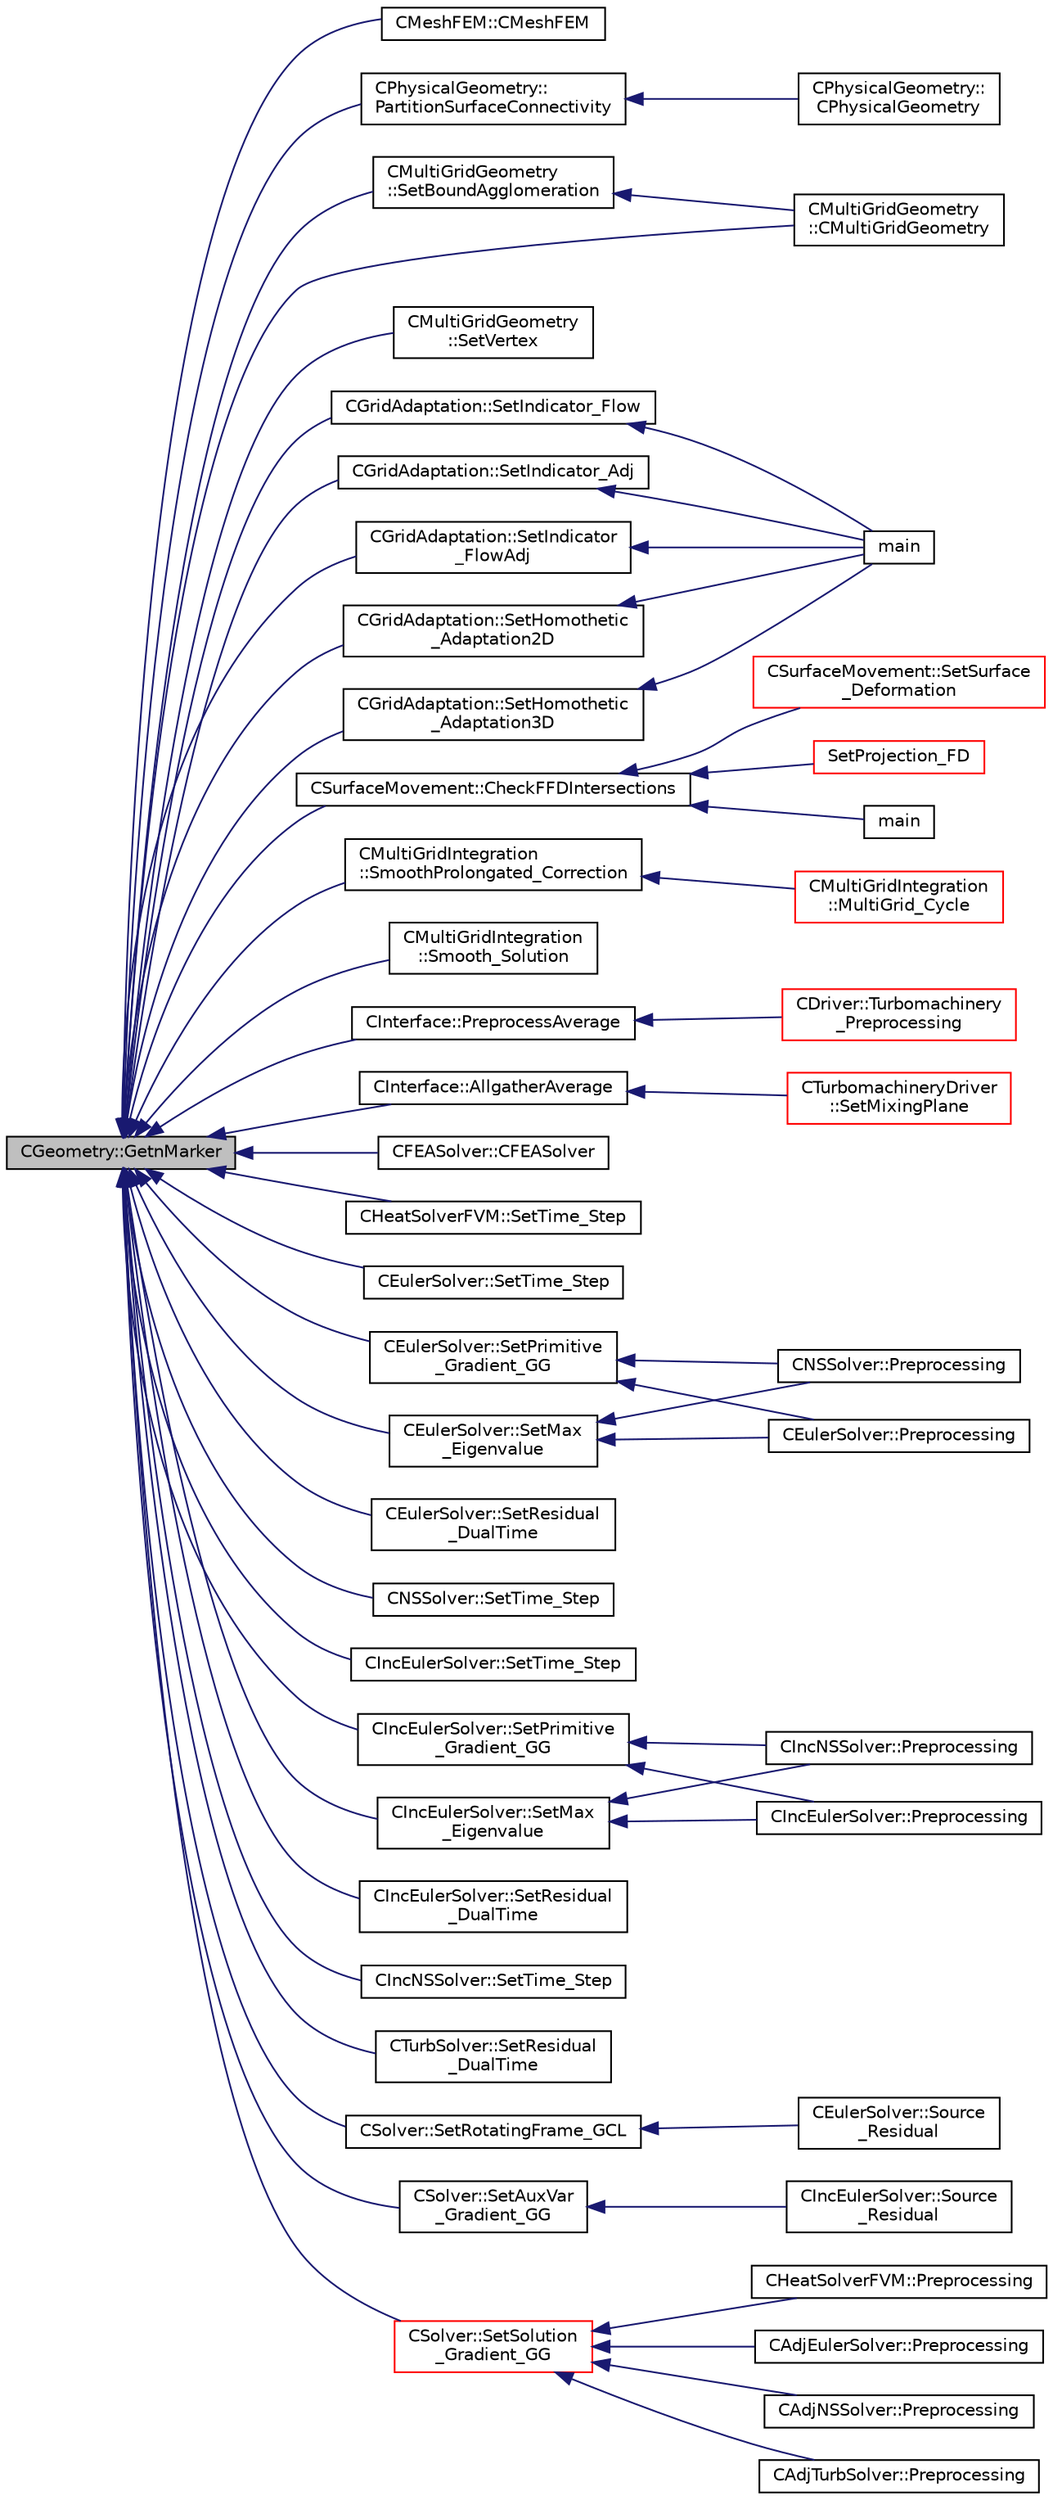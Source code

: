 digraph "CGeometry::GetnMarker"
{
  edge [fontname="Helvetica",fontsize="10",labelfontname="Helvetica",labelfontsize="10"];
  node [fontname="Helvetica",fontsize="10",shape=record];
  rankdir="LR";
  Node1067 [label="CGeometry::GetnMarker",height=0.2,width=0.4,color="black", fillcolor="grey75", style="filled", fontcolor="black"];
  Node1067 -> Node1068 [dir="back",color="midnightblue",fontsize="10",style="solid",fontname="Helvetica"];
  Node1068 [label="CMeshFEM::CMeshFEM",height=0.2,width=0.4,color="black", fillcolor="white", style="filled",URL="$class_c_mesh_f_e_m.html#ae74b12670fb49ad4d28836d9fc2aab8d",tooltip="Redistributes the grid over the ranks and creates the halo layer. "];
  Node1067 -> Node1069 [dir="back",color="midnightblue",fontsize="10",style="solid",fontname="Helvetica"];
  Node1069 [label="CPhysicalGeometry::\lPartitionSurfaceConnectivity",height=0.2,width=0.4,color="black", fillcolor="white", style="filled",URL="$class_c_physical_geometry.html#abb92b4ce2bf3bf4448180558a1dee85a",tooltip="Partition the marker connectivity held on the master rank according to a linear partitioning. "];
  Node1069 -> Node1070 [dir="back",color="midnightblue",fontsize="10",style="solid",fontname="Helvetica"];
  Node1070 [label="CPhysicalGeometry::\lCPhysicalGeometry",height=0.2,width=0.4,color="black", fillcolor="white", style="filled",URL="$class_c_physical_geometry.html#addad3f466423ba9243a396763d442f9a",tooltip="Accepts a geometry container holding a linearly partitioned grid with coloring performed by ParMETIS..."];
  Node1067 -> Node1071 [dir="back",color="midnightblue",fontsize="10",style="solid",fontname="Helvetica"];
  Node1071 [label="CMultiGridGeometry\l::CMultiGridGeometry",height=0.2,width=0.4,color="black", fillcolor="white", style="filled",URL="$class_c_multi_grid_geometry.html#aa56934c8f8531c82b306a47b4de9685f",tooltip="Constructor of the class. "];
  Node1067 -> Node1072 [dir="back",color="midnightblue",fontsize="10",style="solid",fontname="Helvetica"];
  Node1072 [label="CMultiGridGeometry\l::SetBoundAgglomeration",height=0.2,width=0.4,color="black", fillcolor="white", style="filled",URL="$class_c_multi_grid_geometry.html#a7f01a0e615971be927da2ccad9cb9e10",tooltip="Determine if a CVPoint van be agglomerated, if it have the same marker point as the seed..."];
  Node1072 -> Node1071 [dir="back",color="midnightblue",fontsize="10",style="solid",fontname="Helvetica"];
  Node1067 -> Node1073 [dir="back",color="midnightblue",fontsize="10",style="solid",fontname="Helvetica"];
  Node1073 [label="CMultiGridGeometry\l::SetVertex",height=0.2,width=0.4,color="black", fillcolor="white", style="filled",URL="$class_c_multi_grid_geometry.html#ab2098547b20e74eb59c99815b16def58",tooltip="Set boundary vertex. "];
  Node1067 -> Node1074 [dir="back",color="midnightblue",fontsize="10",style="solid",fontname="Helvetica"];
  Node1074 [label="CGridAdaptation::SetHomothetic\l_Adaptation2D",height=0.2,width=0.4,color="black", fillcolor="white", style="filled",URL="$class_c_grid_adaptation.html#a5257243a7c3cf080344a61d7a5bd8086",tooltip="Do a complete adaptation of the computational grid using a homothetic technique (2D). "];
  Node1074 -> Node1075 [dir="back",color="midnightblue",fontsize="10",style="solid",fontname="Helvetica"];
  Node1075 [label="main",height=0.2,width=0.4,color="black", fillcolor="white", style="filled",URL="$_s_u2___m_s_h_8cpp.html#a0ddf1224851353fc92bfbff6f499fa97"];
  Node1067 -> Node1076 [dir="back",color="midnightblue",fontsize="10",style="solid",fontname="Helvetica"];
  Node1076 [label="CGridAdaptation::SetHomothetic\l_Adaptation3D",height=0.2,width=0.4,color="black", fillcolor="white", style="filled",URL="$class_c_grid_adaptation.html#a9f2b95697dbf07724fae0b65e19323b7",tooltip="Do a complete adaptation of the computational grid using a homothetic technique (3D). "];
  Node1076 -> Node1075 [dir="back",color="midnightblue",fontsize="10",style="solid",fontname="Helvetica"];
  Node1067 -> Node1077 [dir="back",color="midnightblue",fontsize="10",style="solid",fontname="Helvetica"];
  Node1077 [label="CGridAdaptation::SetIndicator_Flow",height=0.2,width=0.4,color="black", fillcolor="white", style="filled",URL="$class_c_grid_adaptation.html#a3212acb4ef87d1b62e0f7bc752122be1",tooltip="Do a complete adaptation of the computational grid. "];
  Node1077 -> Node1075 [dir="back",color="midnightblue",fontsize="10",style="solid",fontname="Helvetica"];
  Node1067 -> Node1078 [dir="back",color="midnightblue",fontsize="10",style="solid",fontname="Helvetica"];
  Node1078 [label="CGridAdaptation::SetIndicator_Adj",height=0.2,width=0.4,color="black", fillcolor="white", style="filled",URL="$class_c_grid_adaptation.html#ac267e271af49d371ca5b36caf55416a0",tooltip="Do a complete adaptation of the computational grid. "];
  Node1078 -> Node1075 [dir="back",color="midnightblue",fontsize="10",style="solid",fontname="Helvetica"];
  Node1067 -> Node1079 [dir="back",color="midnightblue",fontsize="10",style="solid",fontname="Helvetica"];
  Node1079 [label="CGridAdaptation::SetIndicator\l_FlowAdj",height=0.2,width=0.4,color="black", fillcolor="white", style="filled",URL="$class_c_grid_adaptation.html#a8819a8390c6e8411a99959ef2b65d46b",tooltip="Do a complete adaptation of the computational grid. "];
  Node1079 -> Node1075 [dir="back",color="midnightblue",fontsize="10",style="solid",fontname="Helvetica"];
  Node1067 -> Node1080 [dir="back",color="midnightblue",fontsize="10",style="solid",fontname="Helvetica"];
  Node1080 [label="CSurfaceMovement::CheckFFDIntersections",height=0.2,width=0.4,color="black", fillcolor="white", style="filled",URL="$class_c_surface_movement.html#a55d4d6d2c26f414b4c21e915062684f4",tooltip="Check the intersections of the FFD with the surface. "];
  Node1080 -> Node1081 [dir="back",color="midnightblue",fontsize="10",style="solid",fontname="Helvetica"];
  Node1081 [label="CSurfaceMovement::SetSurface\l_Deformation",height=0.2,width=0.4,color="red", fillcolor="white", style="filled",URL="$class_c_surface_movement.html#a23bec9fbe1bcd7f6117100de93381ac3",tooltip="Set the surface/boundary deformation. "];
  Node1080 -> Node1088 [dir="back",color="midnightblue",fontsize="10",style="solid",fontname="Helvetica"];
  Node1088 [label="SetProjection_FD",height=0.2,width=0.4,color="red", fillcolor="white", style="filled",URL="$_s_u2___d_o_t_8cpp.html#a5c5163a755085e03f1dfa23aeb7e21f2",tooltip="Projection of the surface sensitivity using finite differences (FD). "];
  Node1080 -> Node1089 [dir="back",color="midnightblue",fontsize="10",style="solid",fontname="Helvetica"];
  Node1089 [label="main",height=0.2,width=0.4,color="black", fillcolor="white", style="filled",URL="$_s_u2___g_e_o_8cpp.html#a0ddf1224851353fc92bfbff6f499fa97"];
  Node1067 -> Node1090 [dir="back",color="midnightblue",fontsize="10",style="solid",fontname="Helvetica"];
  Node1090 [label="CMultiGridIntegration\l::SmoothProlongated_Correction",height=0.2,width=0.4,color="black", fillcolor="white", style="filled",URL="$class_c_multi_grid_integration.html#a81e4ca17ee9ecfabbad247e0b7e5f046",tooltip="Do an implicit smoothing of the prolongated correction. "];
  Node1090 -> Node1091 [dir="back",color="midnightblue",fontsize="10",style="solid",fontname="Helvetica"];
  Node1091 [label="CMultiGridIntegration\l::MultiGrid_Cycle",height=0.2,width=0.4,color="red", fillcolor="white", style="filled",URL="$class_c_multi_grid_integration.html#aa9a52a00a3417c465307ae6aea035f41",tooltip="Perform a Full-Approximation Storage (FAS) Multigrid. "];
  Node1067 -> Node1093 [dir="back",color="midnightblue",fontsize="10",style="solid",fontname="Helvetica"];
  Node1093 [label="CMultiGridIntegration\l::Smooth_Solution",height=0.2,width=0.4,color="black", fillcolor="white", style="filled",URL="$class_c_multi_grid_integration.html#a349e4bcdcd6dee47d798e23a95629be6",tooltip="Do an implicit smoothing of the solution. "];
  Node1067 -> Node1094 [dir="back",color="midnightblue",fontsize="10",style="solid",fontname="Helvetica"];
  Node1094 [label="CInterface::PreprocessAverage",height=0.2,width=0.4,color="black", fillcolor="white", style="filled",URL="$class_c_interface.html#afeec706802639636cbfeddbb1c7a5af5",tooltip="Transfer pre-processing for the mixing plane inteface. "];
  Node1094 -> Node1095 [dir="back",color="midnightblue",fontsize="10",style="solid",fontname="Helvetica"];
  Node1095 [label="CDriver::Turbomachinery\l_Preprocessing",height=0.2,width=0.4,color="red", fillcolor="white", style="filled",URL="$class_c_driver.html#a9189caa3851cae4f1c52d5a7a00e5b27",tooltip="Initiate value for static mesh movement such as the gridVel for the ROTATING frame. "];
  Node1067 -> Node1096 [dir="back",color="midnightblue",fontsize="10",style="solid",fontname="Helvetica"];
  Node1096 [label="CInterface::AllgatherAverage",height=0.2,width=0.4,color="black", fillcolor="white", style="filled",URL="$class_c_interface.html#acd81c9bcb7314ccfa0b5b4f1e9fdb1e5",tooltip="Interpolate data and scatter it into different processors, for matching meshes. "];
  Node1096 -> Node1097 [dir="back",color="midnightblue",fontsize="10",style="solid",fontname="Helvetica"];
  Node1097 [label="CTurbomachineryDriver\l::SetMixingPlane",height=0.2,width=0.4,color="red", fillcolor="white", style="filled",URL="$class_c_turbomachinery_driver.html#af126a06c5430c9b7b75ca876fdb96a4f",tooltip="Set Mixing Plane interface within multiple zones. "];
  Node1067 -> Node1099 [dir="back",color="midnightblue",fontsize="10",style="solid",fontname="Helvetica"];
  Node1099 [label="CFEASolver::CFEASolver",height=0.2,width=0.4,color="black", fillcolor="white", style="filled",URL="$class_c_f_e_a_solver.html#a1d4c7d17d9c7143d3079fc78fae1599d"];
  Node1067 -> Node1100 [dir="back",color="midnightblue",fontsize="10",style="solid",fontname="Helvetica"];
  Node1100 [label="CHeatSolverFVM::SetTime_Step",height=0.2,width=0.4,color="black", fillcolor="white", style="filled",URL="$class_c_heat_solver_f_v_m.html#a5d2dc86ae38a3f979cfce8bf7bccdaa8",tooltip="A virtual member. "];
  Node1067 -> Node1101 [dir="back",color="midnightblue",fontsize="10",style="solid",fontname="Helvetica"];
  Node1101 [label="CEulerSolver::SetTime_Step",height=0.2,width=0.4,color="black", fillcolor="white", style="filled",URL="$class_c_euler_solver.html#aeed500154a5961eb2bfbd2e646a9b25f",tooltip="Compute the time step for solving the Euler equations. "];
  Node1067 -> Node1102 [dir="back",color="midnightblue",fontsize="10",style="solid",fontname="Helvetica"];
  Node1102 [label="CEulerSolver::SetMax\l_Eigenvalue",height=0.2,width=0.4,color="black", fillcolor="white", style="filled",URL="$class_c_euler_solver.html#a76f7fdf349ae41c6f0cf4df82b571fb1",tooltip="Compute the max eigenvalue. "];
  Node1102 -> Node1103 [dir="back",color="midnightblue",fontsize="10",style="solid",fontname="Helvetica"];
  Node1103 [label="CEulerSolver::Preprocessing",height=0.2,width=0.4,color="black", fillcolor="white", style="filled",URL="$class_c_euler_solver.html#a8b89e1bfce33284c2d8f5f00f82f3f3f",tooltip="Compute primitive variables and their gradients. "];
  Node1102 -> Node1104 [dir="back",color="midnightblue",fontsize="10",style="solid",fontname="Helvetica"];
  Node1104 [label="CNSSolver::Preprocessing",height=0.2,width=0.4,color="black", fillcolor="white", style="filled",URL="$class_c_n_s_solver.html#a028c83d18cf8520dff2f9628d8a04e4b",tooltip="Restart residual and compute gradients. "];
  Node1067 -> Node1105 [dir="back",color="midnightblue",fontsize="10",style="solid",fontname="Helvetica"];
  Node1105 [label="CEulerSolver::SetPrimitive\l_Gradient_GG",height=0.2,width=0.4,color="black", fillcolor="white", style="filled",URL="$class_c_euler_solver.html#a74fb3b502b83371fcf0728ec546e039b",tooltip="Compute the gradient of the primitive variables using Green-Gauss method, and stores the result in th..."];
  Node1105 -> Node1103 [dir="back",color="midnightblue",fontsize="10",style="solid",fontname="Helvetica"];
  Node1105 -> Node1104 [dir="back",color="midnightblue",fontsize="10",style="solid",fontname="Helvetica"];
  Node1067 -> Node1106 [dir="back",color="midnightblue",fontsize="10",style="solid",fontname="Helvetica"];
  Node1106 [label="CEulerSolver::SetResidual\l_DualTime",height=0.2,width=0.4,color="black", fillcolor="white", style="filled",URL="$class_c_euler_solver.html#acf976fa717df7f886c2004e55b6a3afc",tooltip="Set the total residual adding the term that comes from the Dual Time Strategy. "];
  Node1067 -> Node1107 [dir="back",color="midnightblue",fontsize="10",style="solid",fontname="Helvetica"];
  Node1107 [label="CNSSolver::SetTime_Step",height=0.2,width=0.4,color="black", fillcolor="white", style="filled",URL="$class_c_n_s_solver.html#a340a62e197f7386736db85967e586804",tooltip="Compute the time step for solving the Navier-Stokes equations with turbulence model. "];
  Node1067 -> Node1108 [dir="back",color="midnightblue",fontsize="10",style="solid",fontname="Helvetica"];
  Node1108 [label="CIncEulerSolver::SetTime_Step",height=0.2,width=0.4,color="black", fillcolor="white", style="filled",URL="$class_c_inc_euler_solver.html#a875187880aa80b37f7d200526f9883ba",tooltip="Compute the time step for solving the Euler equations. "];
  Node1067 -> Node1109 [dir="back",color="midnightblue",fontsize="10",style="solid",fontname="Helvetica"];
  Node1109 [label="CIncEulerSolver::SetMax\l_Eigenvalue",height=0.2,width=0.4,color="black", fillcolor="white", style="filled",URL="$class_c_inc_euler_solver.html#ab804c5648aa5dd71ea12a57997167984",tooltip="Compute the max eigenvalue. "];
  Node1109 -> Node1110 [dir="back",color="midnightblue",fontsize="10",style="solid",fontname="Helvetica"];
  Node1110 [label="CIncEulerSolver::Preprocessing",height=0.2,width=0.4,color="black", fillcolor="white", style="filled",URL="$class_c_inc_euler_solver.html#aabd902b10cc9b41b6b2c406efba0ac41",tooltip="Compute primitive variables and their gradients. "];
  Node1109 -> Node1111 [dir="back",color="midnightblue",fontsize="10",style="solid",fontname="Helvetica"];
  Node1111 [label="CIncNSSolver::Preprocessing",height=0.2,width=0.4,color="black", fillcolor="white", style="filled",URL="$class_c_inc_n_s_solver.html#ae84f6e86313acd1da80c505b4eab81e5",tooltip="Restart residual and compute gradients. "];
  Node1067 -> Node1112 [dir="back",color="midnightblue",fontsize="10",style="solid",fontname="Helvetica"];
  Node1112 [label="CIncEulerSolver::SetPrimitive\l_Gradient_GG",height=0.2,width=0.4,color="black", fillcolor="white", style="filled",URL="$class_c_inc_euler_solver.html#a856a6db100c40b9c3df557d1dfe72c2b",tooltip="Compute the gradient of the primitive variables using Green-Gauss method, and stores the result in th..."];
  Node1112 -> Node1110 [dir="back",color="midnightblue",fontsize="10",style="solid",fontname="Helvetica"];
  Node1112 -> Node1111 [dir="back",color="midnightblue",fontsize="10",style="solid",fontname="Helvetica"];
  Node1067 -> Node1113 [dir="back",color="midnightblue",fontsize="10",style="solid",fontname="Helvetica"];
  Node1113 [label="CIncEulerSolver::SetResidual\l_DualTime",height=0.2,width=0.4,color="black", fillcolor="white", style="filled",URL="$class_c_inc_euler_solver.html#abe86d8fcef996543baebc84579896258",tooltip="Set the total residual adding the term that comes from the Dual Time Strategy. "];
  Node1067 -> Node1114 [dir="back",color="midnightblue",fontsize="10",style="solid",fontname="Helvetica"];
  Node1114 [label="CIncNSSolver::SetTime_Step",height=0.2,width=0.4,color="black", fillcolor="white", style="filled",URL="$class_c_inc_n_s_solver.html#a50e3b8e05bda6be8be79b9068c06bd4e",tooltip="Compute the time step for solving the Navier-Stokes equations with turbulence model. "];
  Node1067 -> Node1115 [dir="back",color="midnightblue",fontsize="10",style="solid",fontname="Helvetica"];
  Node1115 [label="CTurbSolver::SetResidual\l_DualTime",height=0.2,width=0.4,color="black", fillcolor="white", style="filled",URL="$class_c_turb_solver.html#a2840547596044fd5b2242bb9199b1abe",tooltip="Set the total residual adding the term that comes from the Dual Time-Stepping Strategy. "];
  Node1067 -> Node1116 [dir="back",color="midnightblue",fontsize="10",style="solid",fontname="Helvetica"];
  Node1116 [label="CSolver::SetRotatingFrame_GCL",height=0.2,width=0.4,color="black", fillcolor="white", style="filled",URL="$class_c_solver.html#a59f5eb1ae3d593cfc12116c3deb5f7a7",tooltip="Set Value of the residual due to the Geometric Conservation Law (GCL) for steady rotating frame probl..."];
  Node1116 -> Node1117 [dir="back",color="midnightblue",fontsize="10",style="solid",fontname="Helvetica"];
  Node1117 [label="CEulerSolver::Source\l_Residual",height=0.2,width=0.4,color="black", fillcolor="white", style="filled",URL="$class_c_euler_solver.html#ae3c06e120f438249757199a3aa9d7c0b",tooltip="Source term integration. "];
  Node1067 -> Node1118 [dir="back",color="midnightblue",fontsize="10",style="solid",fontname="Helvetica"];
  Node1118 [label="CSolver::SetAuxVar\l_Gradient_GG",height=0.2,width=0.4,color="black", fillcolor="white", style="filled",URL="$class_c_solver.html#a4831cdf2f3fdb7f6d3d84dca312e75eb",tooltip="Compute the Green-Gauss gradient of the auxiliary variable. "];
  Node1118 -> Node1119 [dir="back",color="midnightblue",fontsize="10",style="solid",fontname="Helvetica"];
  Node1119 [label="CIncEulerSolver::Source\l_Residual",height=0.2,width=0.4,color="black", fillcolor="white", style="filled",URL="$class_c_inc_euler_solver.html#aaa52f2305bb8f93d51fd0910c1ddeec9",tooltip="Source term integration. "];
  Node1067 -> Node1120 [dir="back",color="midnightblue",fontsize="10",style="solid",fontname="Helvetica"];
  Node1120 [label="CSolver::SetSolution\l_Gradient_GG",height=0.2,width=0.4,color="red", fillcolor="white", style="filled",URL="$class_c_solver.html#aac4d5e5f3ff20e7e37d55fa5e4ed3647",tooltip="Compute the Green-Gauss gradient of the solution. "];
  Node1120 -> Node1121 [dir="back",color="midnightblue",fontsize="10",style="solid",fontname="Helvetica"];
  Node1121 [label="CAdjEulerSolver::Preprocessing",height=0.2,width=0.4,color="black", fillcolor="white", style="filled",URL="$class_c_adj_euler_solver.html#a4ae0ed840dc8335fd921399625ba794f",tooltip="Initialize the residual vectors. "];
  Node1120 -> Node1122 [dir="back",color="midnightblue",fontsize="10",style="solid",fontname="Helvetica"];
  Node1122 [label="CAdjNSSolver::Preprocessing",height=0.2,width=0.4,color="black", fillcolor="white", style="filled",URL="$class_c_adj_n_s_solver.html#ac16dab76e2c1d86bc7d70ca9f41fd668",tooltip="Restart residual and compute gradients. "];
  Node1120 -> Node1123 [dir="back",color="midnightblue",fontsize="10",style="solid",fontname="Helvetica"];
  Node1123 [label="CAdjTurbSolver::Preprocessing",height=0.2,width=0.4,color="black", fillcolor="white", style="filled",URL="$class_c_adj_turb_solver.html#abde54ee8e9643c4ee460855be166a80f",tooltip="Initializate the residual vectors. "];
  Node1120 -> Node1124 [dir="back",color="midnightblue",fontsize="10",style="solid",fontname="Helvetica"];
  Node1124 [label="CHeatSolverFVM::Preprocessing",height=0.2,width=0.4,color="black", fillcolor="white", style="filled",URL="$class_c_heat_solver_f_v_m.html#a0c89f1dbe5cd5a16caaa9a08200e91fd",tooltip="Restart residual and compute gradients. "];
}
